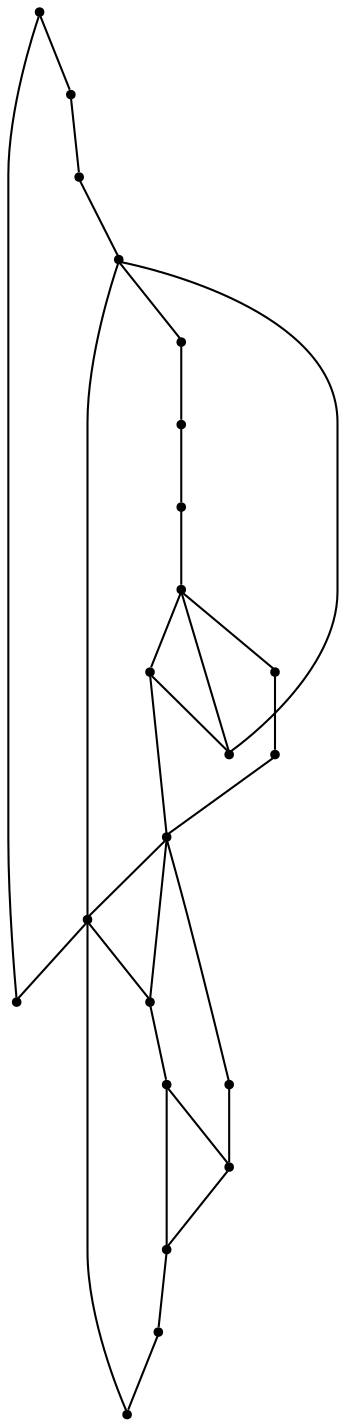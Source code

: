 graph {
  node [shape=point,comment="{\"directed\":false,\"doi\":\"10.1007/11618058_27\",\"figure\":\"8 (6)\"}"]

  v0 [pos="798.4610124454942,342.58556365966797"]
  v1 [pos="797.8359216024709,394.91583506266284"]
  v2 [pos="757.3023096838663,485.23559570312506"]
  v3 [pos="736.3859306867732,564.5897547403972"]
  v4 [pos="777.4393918059593,440.9855524698893"]
  v5 [pos="634.0085619549419,520.1835632324219"]
  v6 [pos="696.9910905704942,611.6647720336914"]
  v7 [pos="660.4478538335756,653.4397761027019"]
  v8 [pos="717.7491301780523,326.40228271484375"]
  v9 [pos="612.2409497638081,696.0345586140951"]
  v10 [pos="628.9461686954942,323.20121129353845"]
  v11 [pos="534.7911530250726,435.4689915974935"]
  v12 [pos="567.4972270167151,656.3023249308269"]
  v13 [pos="580.5954873728197,564.9699529012045"]
  v14 [pos="504.7918082303779,563.2543563842773"]
  v15 [pos="537.0238576489826,606.8897883097331"]
  v16 [pos="545.8432026707849,315.66060384114587"]
  v17 [pos="499.02513058684593,389.0846252441406"]
  v18 [pos="464.6656022892442,507.82419840494794"]
  v19 [pos="412.43714798328483,341.1918958028158"]
  v20 [pos="438.5659531704215,454.87416585286456"]
  v21 [pos="480.45188045058137,331.1772664388021"]

  v0 -- v1 [id="-1",pos="798.4610124454942,342.58556365966797 797.8359216024709,394.91583506266284 797.8359216024709,394.91583506266284 797.8359216024709,394.91583506266284"]
  v19 -- v21 [id="-2",pos="412.43714798328483,341.1918958028158 480.45188045058137,331.1772664388021 480.45188045058137,331.1772664388021 480.45188045058137,331.1772664388021"]
  v21 -- v16 [id="-3",pos="480.45188045058137,331.1772664388021 545.8432026707849,315.66060384114587 545.8432026707849,315.66060384114587 545.8432026707849,315.66060384114587"]
  v20 -- v19 [id="-4",pos="438.5659531704215,454.87416585286456 412.43714798328483,341.1918958028158 412.43714798328483,341.1918958028158 412.43714798328483,341.1918958028158"]
  v18 -- v20 [id="-5",pos="464.6656022892442,507.82419840494794 438.5659531704215,454.87416585286456 438.5659531704215,454.87416585286456 438.5659531704215,454.87416585286456"]
  v17 -- v20 [id="-6",pos="499.02513058684593,389.0846252441406 438.5659531704215,454.87416585286456 438.5659531704215,454.87416585286456 438.5659531704215,454.87416585286456"]
  v17 -- v19 [id="-7",pos="499.02513058684593,389.0846252441406 412.43714798328483,341.1918958028158 412.43714798328483,341.1918958028158 412.43714798328483,341.1918958028158"]
  v14 -- v18 [id="-8",pos="504.7918082303779,563.2543563842773 464.6656022892442,507.82419840494794 464.6656022892442,507.82419840494794 464.6656022892442,507.82419840494794"]
  v14 -- v10 [id="-9",pos="504.7918082303779,563.2543563842773 628.9461686954942,323.20121129353845 628.9461686954942,323.20121129353845 628.9461686954942,323.20121129353845"]
  v11 -- v17 [id="-10",pos="534.7911530250726,435.4689915974935 499.02513058684593,389.0846252441406 499.02513058684593,389.0846252441406 499.02513058684593,389.0846252441406"]
  v11 -- v14 [id="-11",pos="534.7911530250726,435.4689915974935 504.7918082303779,563.2543563842773 504.7918082303779,563.2543563842773 504.7918082303779,563.2543563842773"]
  v16 -- v10 [id="-12",pos="545.8432026707849,315.66060384114587 628.9461686954942,323.20121129353845 628.9461686954942,323.20121129353845 628.9461686954942,323.20121129353845"]
  v10 -- v8 [id="-13",pos="628.9461686954942,323.20121129353845 717.7491301780523,326.40228271484375 717.7491301780523,326.40228271484375 717.7491301780523,326.40228271484375"]
  v12 -- v15 [id="-14",pos="567.4972270167151,656.3023249308269 537.0238576489826,606.8897883097331 537.0238576489826,606.8897883097331 537.0238576489826,606.8897883097331"]
  v15 -- v14 [id="-15",pos="537.0238576489826,606.8897883097331 504.7918082303779,563.2543563842773 504.7918082303779,563.2543563842773 504.7918082303779,563.2543563842773"]
  v13 -- v5 [id="-16",pos="580.5954873728197,564.9699529012045 634.0085619549419,520.1835632324219 634.0085619549419,520.1835632324219 634.0085619549419,520.1835632324219"]
  v13 -- v14 [id="-17",pos="580.5954873728197,564.9699529012045 504.7918082303779,563.2543563842773 504.7918082303779,563.2543563842773 504.7918082303779,563.2543563842773"]
  v9 -- v13 [id="-18",pos="612.2409497638081,696.0345586140951 580.5954873728197,564.9699529012045 580.5954873728197,564.9699529012045 580.5954873728197,564.9699529012045"]
  v9 -- v12 [id="-19",pos="612.2409497638081,696.0345586140951 567.4972270167151,656.3023249308269 567.4972270167151,656.3023249308269 567.4972270167151,656.3023249308269"]
  v10 -- v2 [id="-20",pos="628.9461686954942,323.20121129353845 757.3023096838663,485.23559570312506 757.3023096838663,485.23559570312506 757.3023096838663,485.23559570312506"]
  v10 -- v11 [id="-21",pos="628.9461686954942,323.20121129353845 534.7911530250726,435.4689915974935 534.7911530250726,435.4689915974935 534.7911530250726,435.4689915974935"]
  v5 -- v9 [id="-22",pos="634.0085619549419,520.1835632324219 612.2409497638081,696.0345586140951 612.2409497638081,696.0345586140951 612.2409497638081,696.0345586140951"]
  v7 -- v9 [id="-23",pos="660.4478538335756,653.4397761027019 612.2409497638081,696.0345586140951 612.2409497638081,696.0345586140951 612.2409497638081,696.0345586140951"]
  v8 -- v0 [id="-24",pos="717.7491301780523,326.40228271484375 798.4610124454942,342.58556365966797 798.4610124454942,342.58556365966797 798.4610124454942,342.58556365966797"]
  v3 -- v6 [id="-25",pos="736.3859306867732,564.5897547403972 696.9910905704942,611.6647720336914 696.9910905704942,611.6647720336914 696.9910905704942,611.6647720336914"]
  v6 -- v7 [id="-26",pos="696.9910905704942,611.6647720336914 660.4478538335756,653.4397761027019 660.4478538335756,653.4397761027019 660.4478538335756,653.4397761027019"]
  v2 -- v5 [id="-27",pos="757.3023096838663,485.23559570312506 634.0085619549419,520.1835632324219 634.0085619549419,520.1835632324219 634.0085619549419,520.1835632324219"]
  v1 -- v4 [id="-28",pos="797.8359216024709,394.91583506266284 777.4393918059593,440.9855524698893 777.4393918059593,440.9855524698893 777.4393918059593,440.9855524698893"]
  v4 -- v2 [id="-29",pos="777.4393918059593,440.9855524698893 757.3023096838663,485.23559570312506 757.3023096838663,485.23559570312506 757.3023096838663,485.23559570312506"]
  v2 -- v3 [id="-30",pos="757.3023096838663,485.23559570312506 736.3859306867732,564.5897547403972 736.3859306867732,564.5897547403972 736.3859306867732,564.5897547403972"]
}